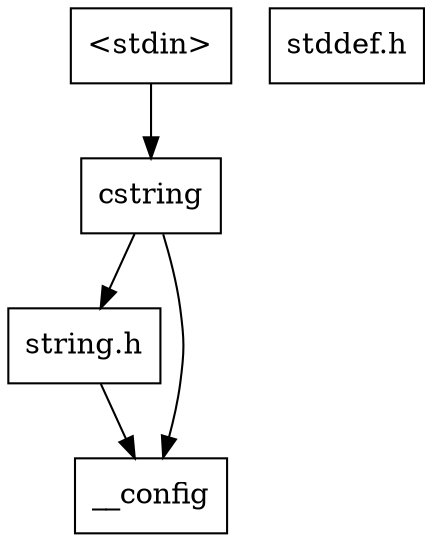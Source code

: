 digraph "dependencies" {
  header_0 [ shape="box", label="\<stdin\>" ];
  header_1 [ shape="box", label="cstring" ];
  header_11 [ shape="box", label="string.h" ];
  header_14 [ shape="box", label="stddef.h" ];
  header_2 [ shape="box", label="__config" ];
  header_11 -> header_2;
  header_0 -> header_1;
  header_1 -> header_2;
  header_1 -> header_11;
}